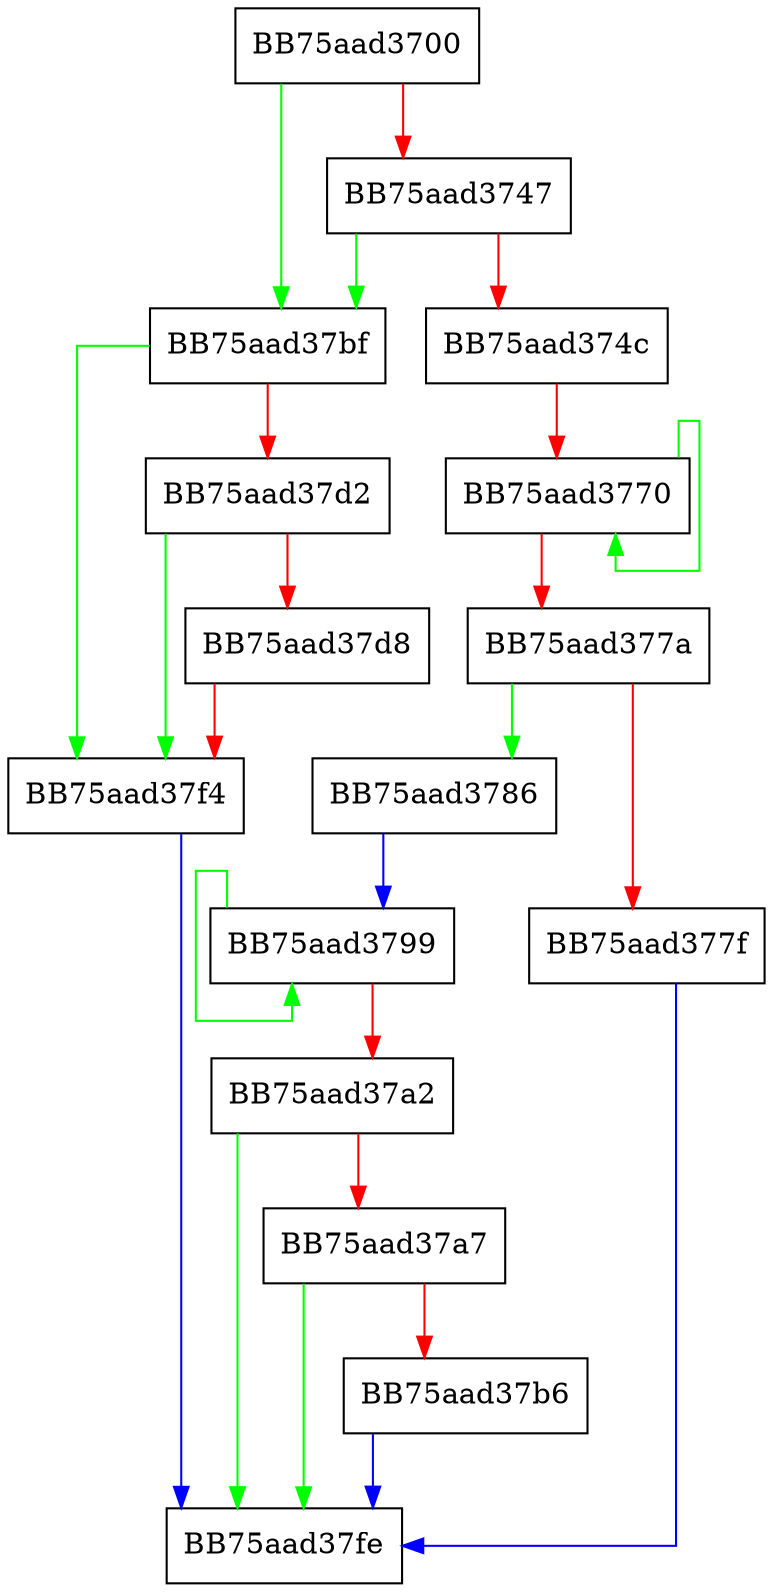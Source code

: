 digraph IsPhysicalPath {
  node [shape="box"];
  graph [splines=ortho];
  BB75aad3700 -> BB75aad37bf [color="green"];
  BB75aad3700 -> BB75aad3747 [color="red"];
  BB75aad3747 -> BB75aad37bf [color="green"];
  BB75aad3747 -> BB75aad374c [color="red"];
  BB75aad374c -> BB75aad3770 [color="red"];
  BB75aad3770 -> BB75aad3770 [color="green"];
  BB75aad3770 -> BB75aad377a [color="red"];
  BB75aad377a -> BB75aad3786 [color="green"];
  BB75aad377a -> BB75aad377f [color="red"];
  BB75aad377f -> BB75aad37fe [color="blue"];
  BB75aad3786 -> BB75aad3799 [color="blue"];
  BB75aad3799 -> BB75aad3799 [color="green"];
  BB75aad3799 -> BB75aad37a2 [color="red"];
  BB75aad37a2 -> BB75aad37fe [color="green"];
  BB75aad37a2 -> BB75aad37a7 [color="red"];
  BB75aad37a7 -> BB75aad37fe [color="green"];
  BB75aad37a7 -> BB75aad37b6 [color="red"];
  BB75aad37b6 -> BB75aad37fe [color="blue"];
  BB75aad37bf -> BB75aad37f4 [color="green"];
  BB75aad37bf -> BB75aad37d2 [color="red"];
  BB75aad37d2 -> BB75aad37f4 [color="green"];
  BB75aad37d2 -> BB75aad37d8 [color="red"];
  BB75aad37d8 -> BB75aad37f4 [color="red"];
  BB75aad37f4 -> BB75aad37fe [color="blue"];
}